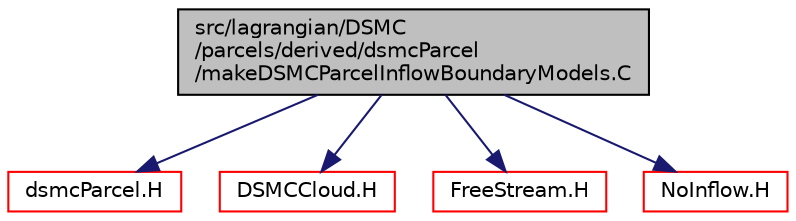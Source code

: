 digraph "src/lagrangian/DSMC/parcels/derived/dsmcParcel/makeDSMCParcelInflowBoundaryModels.C"
{
  bgcolor="transparent";
  edge [fontname="Helvetica",fontsize="10",labelfontname="Helvetica",labelfontsize="10"];
  node [fontname="Helvetica",fontsize="10",shape=record];
  Node1 [label="src/lagrangian/DSMC\l/parcels/derived/dsmcParcel\l/makeDSMCParcelInflowBoundaryModels.C",height=0.2,width=0.4,color="black", fillcolor="grey75", style="filled", fontcolor="black"];
  Node1 -> Node2 [color="midnightblue",fontsize="10",style="solid",fontname="Helvetica"];
  Node2 [label="dsmcParcel.H",height=0.2,width=0.4,color="red",URL="$a06437.html"];
  Node1 -> Node3 [color="midnightblue",fontsize="10",style="solid",fontname="Helvetica"];
  Node3 [label="DSMCCloud.H",height=0.2,width=0.4,color="red",URL="$a06433.html"];
  Node1 -> Node4 [color="midnightblue",fontsize="10",style="solid",fontname="Helvetica"];
  Node4 [label="FreeStream.H",height=0.2,width=0.4,color="red",URL="$a06455.html"];
  Node1 -> Node5 [color="midnightblue",fontsize="10",style="solid",fontname="Helvetica"];
  Node5 [label="NoInflow.H",height=0.2,width=0.4,color="red",URL="$a06460.html"];
}
